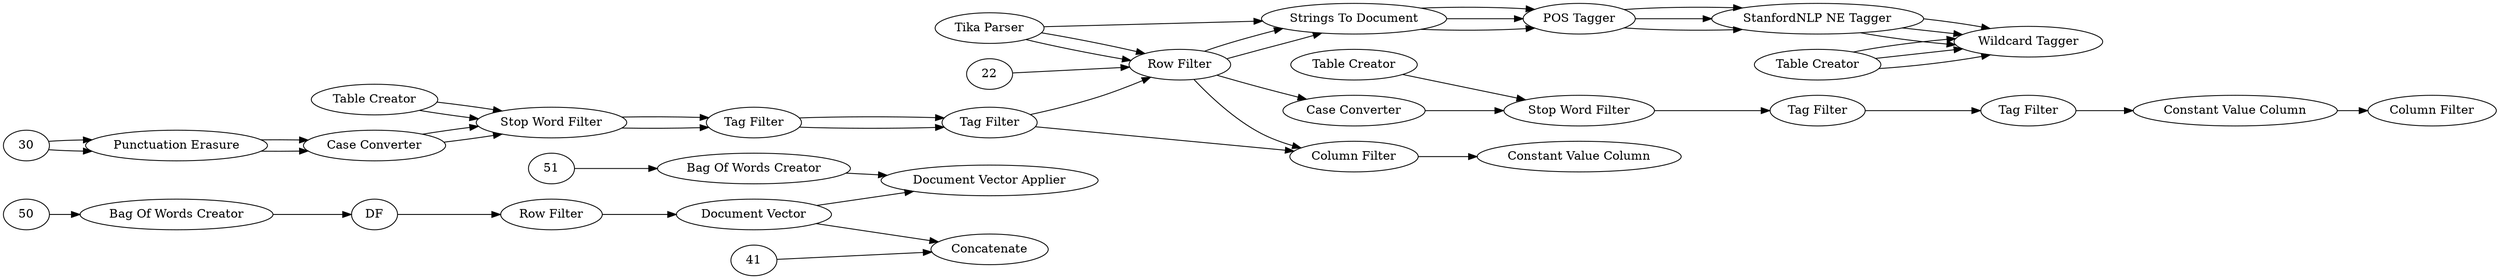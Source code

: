 digraph {
	34 [label=DF]
	35 [label="Bag Of Words Creator"]
	42 [label="Document Vector"]
	45 [label="Document Vector Applier"]
	46 [label="Row Filter"]
	48 [label="Bag Of Words Creator"]
	33 [label=Concatenate]
	12 [label="Punctuation Erasure"]
	15 [label="Stop Word Filter"]
	16 [label="Case Converter"]
	17 [label="Tag Filter"]
	19 [label="Table Creator"]
	20 [label="Tag Filter"]
	4 [label="Tika Parser"]
	5 [label="Strings To Document"]
	7 [label="POS Tagger"]
	9 [label="StanfordNLP NE Tagger"]
	10 [label="Wildcard Tagger"]
	11 [label="Table Creator"]
	23 [label="Constant Value Column"]
	24 [label="Column Filter"]
	12 [label="Constant Value Column"]
	25 [label="Table Creator"]
	26 [label="Tag Filter"]
	27 [label="Punctuation Erasure"]
	28 [label="Stop Word Filter"]
	29 [label="Case Converter"]
	4 [label="Tika Parser"]
	5 [label="Strings To Document"]
	7 [label="POS Tagger"]
	9 [label="StanfordNLP NE Tagger"]
	10 [label="Wildcard Tagger"]
	11 [label="Table Creator"]
	12 [label="Row Filter"]
	31 [label="Tag Filter"]
	32 [label="Column Filter"]
	13 [label="Constant Value Column"]
	25 [label="Table Creator"]
	26 [label="Tag Filter"]
	27 [label="Punctuation Erasure"]
	28 [label="Stop Word Filter"]
	29 [label="Case Converter"]
	4 [label="Tika Parser"]
	5 [label="Strings To Document"]
	7 [label="POS Tagger"]
	9 [label="StanfordNLP NE Tagger"]
	10 [label="Wildcard Tagger"]
	11 [label="Table Creator"]
	12 [label="Row Filter"]
	31 [label="Tag Filter"]
	32 [label="Column Filter"]
	4 -> 5
	5 -> 7
	7 -> 9
	9 -> 10
	11 -> 10
	12 -> 16
	15 -> 17
	16 -> 15
	17 -> 20
	19 -> 15
	20 -> 23
	22 -> 12
	23 -> 24
	4 -> 12
	5 -> 7
	7 -> 9
	9 -> 10
	11 -> 10
	12 -> 5
	12 -> 32
	25 -> 28
	26 -> 31
	27 -> 29
	28 -> 26
	29 -> 28
	30 -> 27
	31 -> 12
	41 -> 33
	42 -> 33
	4 -> 12
	5 -> 7
	7 -> 9
	9 -> 10
	11 -> 10
	12 -> 5
	25 -> 28
	26 -> 31
	27 -> 29
	28 -> 26
	29 -> 28
	30 -> 27
	31 -> 32
	32 -> 13
	34 -> 46
	35 -> 34
	42 -> 45
	46 -> 42
	48 -> 45
	50 -> 35
	51 -> 48
	rankdir=LR
}
